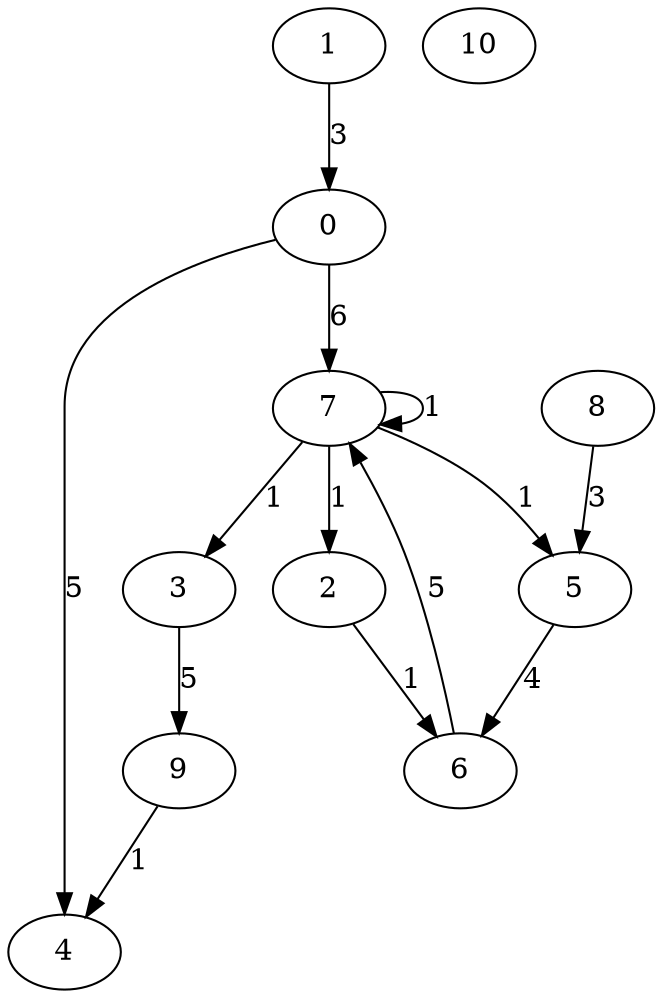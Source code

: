 digraph {	3 -> 9[label="5",weight="5"];
	1 -> 0[label="3",weight="3"];
	8 -> 5[label="3",weight="3"];
	0 -> 4[label="5",weight="5"];
	7 -> 3[label="1",weight="1"];
	7 -> 7[label="1",weight="1"];
	2 -> 6[label="1",weight="1"];
	5 -> 6[label="4",weight="4"];
	6 -> 7[label="5",weight="5"];
	9 -> 4[label="1",weight="1"];
	0 -> 7[label="6",weight="6"];
	7 -> 2[label="1",weight="1"];
	7 -> 5[label="1",weight="1"];
	4;
	10;
}